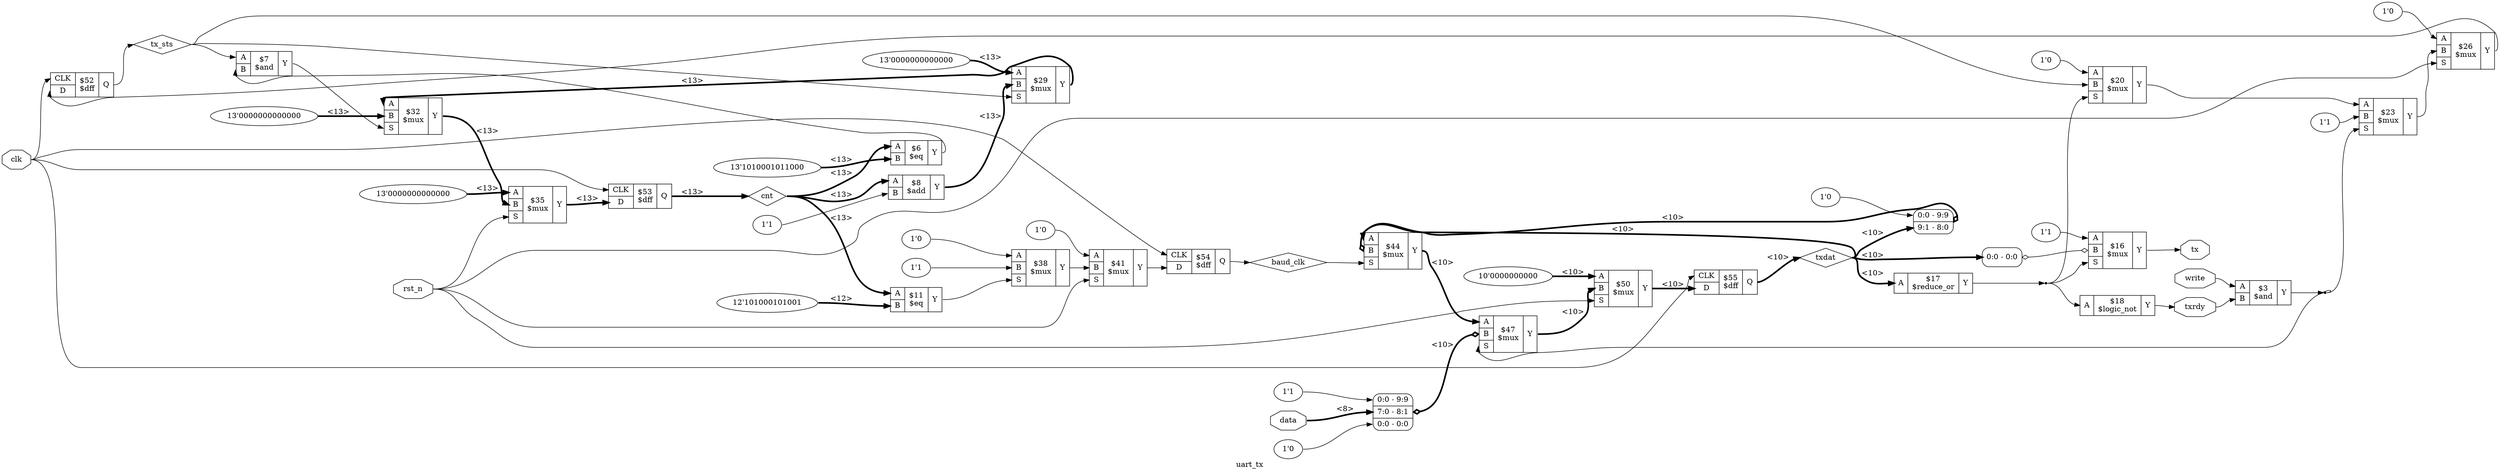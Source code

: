 digraph "uart_tx" {
label="uart_tx";
rankdir="LR";
remincross=true;
n2 [ shape=octagon, label="clk", color="black", fontcolor="black" ];
n3 [ shape=octagon, label="rst_n", color="black", fontcolor="black" ];
n4 [ shape=octagon, label="write", color="black", fontcolor="black" ];
n5 [ shape=octagon, label="data", color="black", fontcolor="black" ];
n6 [ shape=octagon, label="txrdy", color="black", fontcolor="black" ];
n7 [ shape=octagon, label="tx", color="black", fontcolor="black" ];
n8 [ shape=diamond, label="cnt", color="black", fontcolor="black" ];
n9 [ shape=diamond, label="txdat", color="black", fontcolor="black" ];
n10 [ shape=diamond, label="baud_clk", color="black", fontcolor="black" ];
n11 [ shape=diamond, label="tx_sts", color="black", fontcolor="black" ];
c32 [ shape=record, label="{{<p29> A|<p30> B}|$3\n$and|{<p31> Y}}" ];
v0 [ label="13'1010001011000" ];
c33 [ shape=record, label="{{<p29> A|<p30> B}|$6\n$eq|{<p31> Y}}" ];
c34 [ shape=record, label="{{<p29> A|<p30> B}|$7\n$and|{<p31> Y}}" ];
v1 [ label="1'1" ];
c35 [ shape=record, label="{{<p29> A|<p30> B}|$8\n$add|{<p31> Y}}" ];
v2 [ label="12'101000101001" ];
c36 [ shape=record, label="{{<p29> A|<p30> B}|$11\n$eq|{<p31> Y}}" ];
v3 [ label="1'1" ];
c38 [ shape=record, label="{{<p29> A|<p30> B|<p37> S}|$16\n$mux|{<p31> Y}}" ];
x4 [ shape=record, style=rounded, label="<s0> 0:0 - 0:0 " ];
x4:e -> c38:p30:w [arrowhead=odiamond, arrowtail=odiamond, dir=both, color="black", label=""];
c39 [ shape=record, label="{{<p29> A}|$17\n$reduce_or|{<p31> Y}}" ];
c40 [ shape=record, label="{{<p29> A}|$18\n$logic_not|{<p31> Y}}" ];
v5 [ label="1'0" ];
c41 [ shape=record, label="{{<p29> A|<p30> B|<p37> S}|$20\n$mux|{<p31> Y}}" ];
v6 [ label="1'1" ];
c42 [ shape=record, label="{{<p29> A|<p30> B|<p37> S}|$23\n$mux|{<p31> Y}}" ];
v7 [ label="1'0" ];
c43 [ shape=record, label="{{<p29> A|<p30> B|<p37> S}|$26\n$mux|{<p31> Y}}" ];
v8 [ label="13'0000000000000" ];
c44 [ shape=record, label="{{<p29> A|<p30> B|<p37> S}|$29\n$mux|{<p31> Y}}" ];
v9 [ label="13'0000000000000" ];
c45 [ shape=record, label="{{<p29> A|<p30> B|<p37> S}|$32\n$mux|{<p31> Y}}" ];
v10 [ label="13'0000000000000" ];
c46 [ shape=record, label="{{<p29> A|<p30> B|<p37> S}|$35\n$mux|{<p31> Y}}" ];
v11 [ label="1'0" ];
v12 [ label="1'1" ];
c47 [ shape=record, label="{{<p29> A|<p30> B|<p37> S}|$38\n$mux|{<p31> Y}}" ];
v13 [ label="1'0" ];
c48 [ shape=record, label="{{<p29> A|<p30> B|<p37> S}|$41\n$mux|{<p31> Y}}" ];
v15 [ label="1'0" ];
c49 [ shape=record, label="{{<p29> A|<p30> B|<p37> S}|$44\n$mux|{<p31> Y}}" ];
x14 [ shape=record, style=rounded, label="<s1> 0:0 - 9:9 |<s0> 9:1 - 8:0 " ];
x14:e -> c49:p30:w [arrowhead=odiamond, arrowtail=odiamond, dir=both, color="black", style="setlinewidth(3)", label="<10>"];
v17 [ label="1'1" ];
v18 [ label="1'0" ];
c50 [ shape=record, label="{{<p29> A|<p30> B|<p37> S}|$47\n$mux|{<p31> Y}}" ];
x16 [ shape=record, style=rounded, label="<s2> 0:0 - 9:9 |<s1> 7:0 - 8:1 |<s0> 0:0 - 0:0 " ];
x16:e -> c50:p30:w [arrowhead=odiamond, arrowtail=odiamond, dir=both, color="black", style="setlinewidth(3)", label="<10>"];
v19 [ label="10'0000000000" ];
c51 [ shape=record, label="{{<p29> A|<p30> B|<p37> S}|$50\n$mux|{<p31> Y}}" ];
c55 [ shape=record, label="{{<p52> CLK|<p53> D}|$52\n$dff|{<p54> Q}}" ];
c56 [ shape=record, label="{{<p52> CLK|<p53> D}|$53\n$dff|{<p54> Q}}" ];
c57 [ shape=record, label="{{<p52> CLK|<p53> D}|$54\n$dff|{<p54> Q}}" ];
c58 [ shape=record, label="{{<p52> CLK|<p53> D}|$55\n$dff|{<p54> Q}}" ];
c57:p54:e -> n10:w [color="black", label=""];
n10:e -> c49:p37:w [color="black", label=""];
c55:p54:e -> n11:w [color="black", label=""];
n11:e -> c34:p29:w [color="black", label=""];
n11:e -> c41:p30:w [color="black", label=""];
n11:e -> c44:p37:w [color="black", label=""];
c43:p31:e -> c55:p53:w [color="black", label=""];
n13 [ shape=point ];
c32:p31:e -> n13:w [color="black", label=""];
n13:e -> c42:p37:w [color="black", label=""];
n13:e -> c50:p37:w [color="black", label=""];
c46:p31:e -> c56:p53:w [color="black", style="setlinewidth(3)", label="<13>"];
c33:p31:e -> c34:p30:w [color="black", label=""];
c34:p31:e -> c45:p37:w [color="black", label=""];
c35:p31:e -> c44:p30:w [color="black", style="setlinewidth(3)", label="<13>"];
c48:p31:e -> c57:p53:w [color="black", label=""];
c36:p31:e -> c47:p37:w [color="black", label=""];
n2:e -> c55:p52:w [color="black", label=""];
n2:e -> c56:p52:w [color="black", label=""];
n2:e -> c57:p52:w [color="black", label=""];
n2:e -> c58:p52:w [color="black", label=""];
c51:p31:e -> c58:p53:w [color="black", style="setlinewidth(3)", label="<10>"];
n21 [ shape=point ];
c39:p31:e -> n21:w [color="black", label=""];
n21:e -> c38:p37:w [color="black", label=""];
n21:e -> c40:p29:w [color="black", label=""];
n21:e -> c41:p37:w [color="black", label=""];
c41:p31:e -> c42:p29:w [color="black", label=""];
c42:p31:e -> c43:p30:w [color="black", label=""];
c44:p31:e -> c45:p29:w [color="black", style="setlinewidth(3)", label="<13>"];
c45:p31:e -> c46:p30:w [color="black", style="setlinewidth(3)", label="<13>"];
c47:p31:e -> c48:p30:w [color="black", label=""];
c49:p31:e -> c50:p29:w [color="black", style="setlinewidth(3)", label="<10>"];
c50:p31:e -> c51:p30:w [color="black", style="setlinewidth(3)", label="<10>"];
n3:e -> c43:p37:w [color="black", label=""];
n3:e -> c46:p37:w [color="black", label=""];
n3:e -> c48:p37:w [color="black", label=""];
n3:e -> c51:p37:w [color="black", label=""];
n4:e -> c32:p29:w [color="black", label=""];
n5:e -> x16:s1:w [color="black", style="setlinewidth(3)", label="<8>"];
c40:p31:e -> n6:w [color="black", label=""];
n6:e -> c32:p30:w [color="black", label=""];
c38:p31:e -> n7:w [color="black", label=""];
c56:p54:e -> n8:w [color="black", style="setlinewidth(3)", label="<13>"];
n8:e -> c33:p29:w [color="black", style="setlinewidth(3)", label="<13>"];
n8:e -> c35:p29:w [color="black", style="setlinewidth(3)", label="<13>"];
n8:e -> c36:p29:w [color="black", style="setlinewidth(3)", label="<13>"];
c58:p54:e -> n9:w [color="black", style="setlinewidth(3)", label="<10>"];
n9:e -> c39:p29:w [color="black", style="setlinewidth(3)", label="<10>"];
n9:e -> c49:p29:w [color="black", style="setlinewidth(3)", label="<10>"];
n9:e -> x14:s0:w [color="black", style="setlinewidth(3)", label="<10>"];
n9:e -> x4:s0:w [color="black", style="setlinewidth(3)", label="<10>"];
v0:e -> c33:p30:w [color="black", style="setlinewidth(3)", label="<13>"];
v1:e -> c35:p30:w [color="black", label=""];
v10:e -> c46:p29:w [color="black", style="setlinewidth(3)", label="<13>"];
v11:e -> c47:p29:w [color="black", label=""];
v12:e -> c47:p30:w [color="black", label=""];
v13:e -> c48:p29:w [color="black", label=""];
v15:e -> x14:s1:w [color="black", label=""];
v17:e -> x16:s2:w [color="black", label=""];
v18:e -> x16:s0:w [color="black", label=""];
v19:e -> c51:p29:w [color="black", style="setlinewidth(3)", label="<10>"];
v2:e -> c36:p30:w [color="black", style="setlinewidth(3)", label="<12>"];
v3:e -> c38:p29:w [color="black", label=""];
v5:e -> c41:p29:w [color="black", label=""];
v6:e -> c42:p30:w [color="black", label=""];
v7:e -> c43:p29:w [color="black", label=""];
v8:e -> c44:p29:w [color="black", style="setlinewidth(3)", label="<13>"];
v9:e -> c45:p30:w [color="black", style="setlinewidth(3)", label="<13>"];
}
